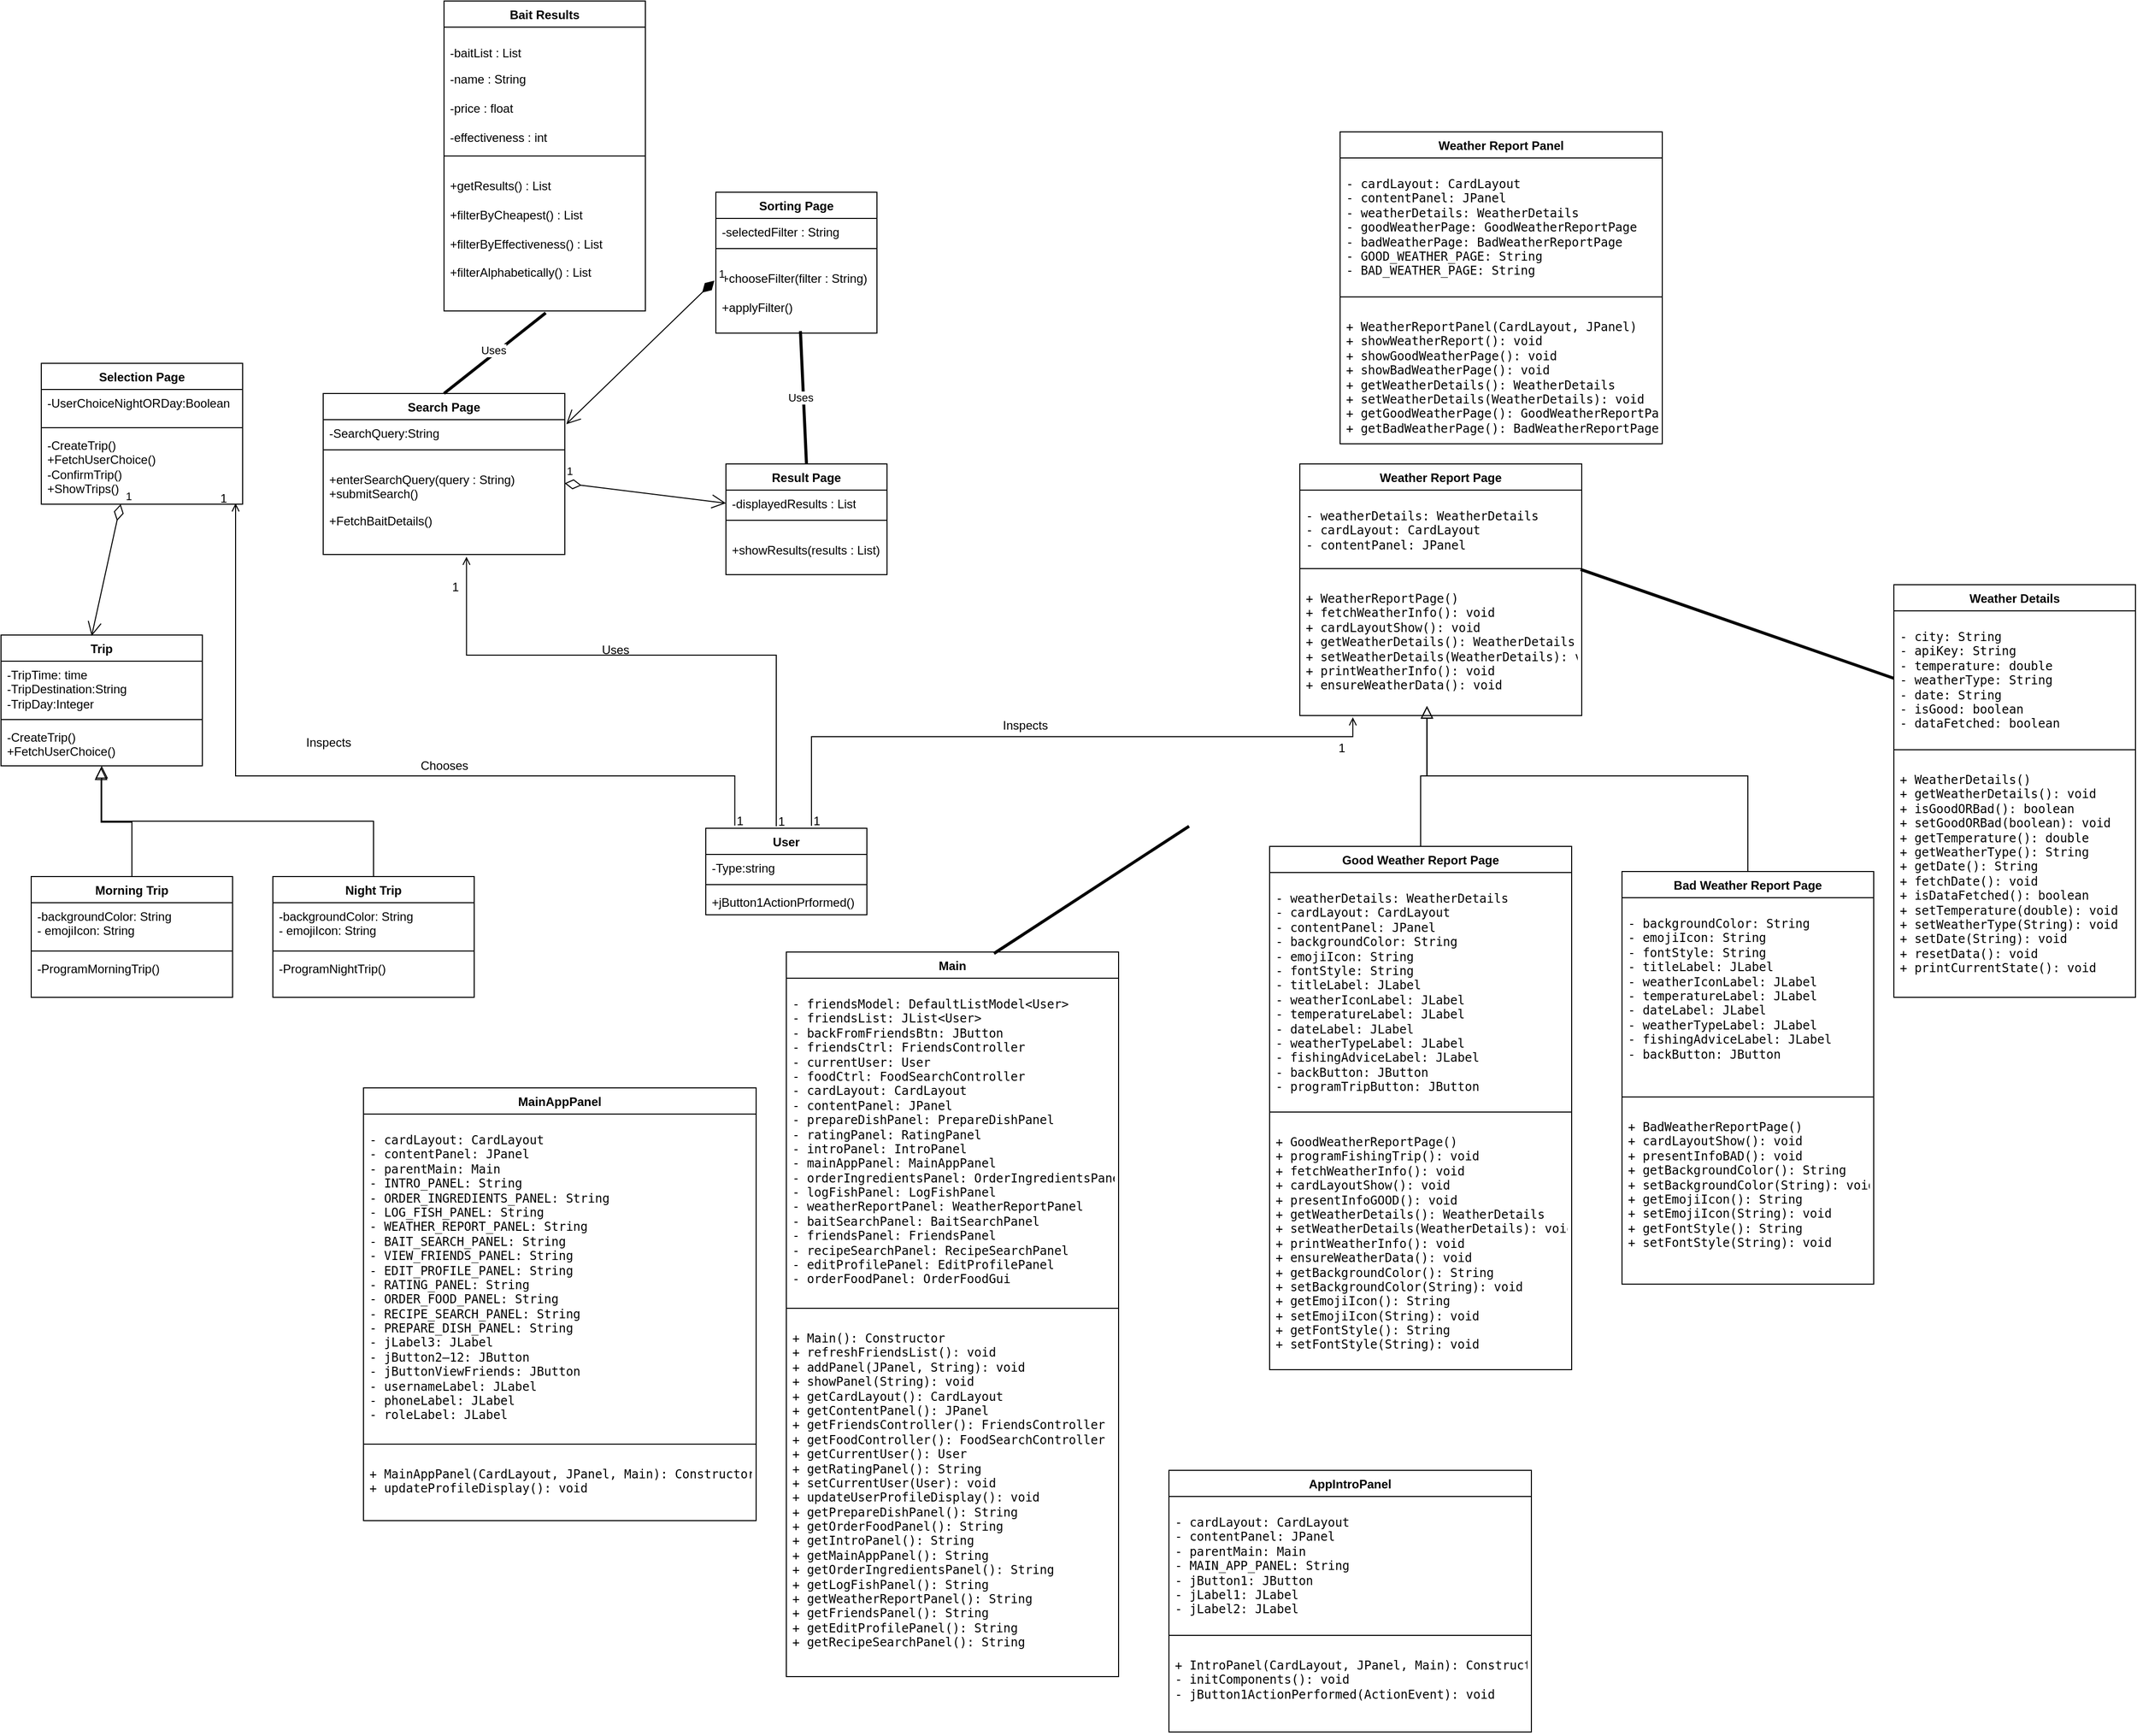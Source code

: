 <mxfile version="27.1.1">
  <diagram id="C5RBs43oDa-KdzZeNtuy" name="Page-1">
    <mxGraphModel dx="2279" dy="1970" grid="1" gridSize="10" guides="1" tooltips="1" connect="1" arrows="1" fold="1" page="1" pageScale="1" pageWidth="827" pageHeight="1169" math="0" shadow="0">
      <root>
        <mxCell id="WIyWlLk6GJQsqaUBKTNV-0" />
        <mxCell id="WIyWlLk6GJQsqaUBKTNV-1" parent="WIyWlLk6GJQsqaUBKTNV-0" />
        <mxCell id="alVLBjZMII1kR8QUV2R1-0" value="User" style="swimlane;fontStyle=1;align=center;verticalAlign=top;childLayout=stackLayout;horizontal=1;startSize=26;horizontalStack=0;resizeParent=1;resizeParentMax=0;resizeLast=0;collapsible=1;marginBottom=0;whiteSpace=wrap;html=1;" parent="WIyWlLk6GJQsqaUBKTNV-1" vertex="1">
          <mxGeometry x="100" y="542" width="160" height="86" as="geometry" />
        </mxCell>
        <mxCell id="alVLBjZMII1kR8QUV2R1-1" value="-Type:string" style="text;strokeColor=none;fillColor=none;align=left;verticalAlign=top;spacingLeft=4;spacingRight=4;overflow=hidden;rotatable=0;points=[[0,0.5],[1,0.5]];portConstraint=eastwest;whiteSpace=wrap;html=1;" parent="alVLBjZMII1kR8QUV2R1-0" vertex="1">
          <mxGeometry y="26" width="160" height="26" as="geometry" />
        </mxCell>
        <mxCell id="alVLBjZMII1kR8QUV2R1-2" value="" style="line;strokeWidth=1;fillColor=none;align=left;verticalAlign=middle;spacingTop=-1;spacingLeft=3;spacingRight=3;rotatable=0;labelPosition=right;points=[];portConstraint=eastwest;strokeColor=inherit;" parent="alVLBjZMII1kR8QUV2R1-0" vertex="1">
          <mxGeometry y="52" width="160" height="8" as="geometry" />
        </mxCell>
        <mxCell id="alVLBjZMII1kR8QUV2R1-3" value="+jButton1ActionPrformed()" style="text;strokeColor=none;fillColor=none;align=left;verticalAlign=top;spacingLeft=4;spacingRight=4;overflow=hidden;rotatable=0;points=[[0,0.5],[1,0.5]];portConstraint=eastwest;whiteSpace=wrap;html=1;" parent="alVLBjZMII1kR8QUV2R1-0" vertex="1">
          <mxGeometry y="60" width="160" height="26" as="geometry" />
        </mxCell>
        <mxCell id="alVLBjZMII1kR8QUV2R1-16" value="Weather Report Page" style="swimlane;fontStyle=1;align=center;verticalAlign=top;childLayout=stackLayout;horizontal=1;startSize=26;horizontalStack=0;resizeParent=1;resizeParentMax=0;resizeLast=0;collapsible=1;marginBottom=0;whiteSpace=wrap;html=1;" parent="WIyWlLk6GJQsqaUBKTNV-1" vertex="1">
          <mxGeometry x="690" y="180" width="280" height="250" as="geometry" />
        </mxCell>
        <mxCell id="alVLBjZMII1kR8QUV2R1-17" value="&lt;pre&gt;- weatherDetails: WeatherDetails &lt;br/&gt;- cardLayout: CardLayout     &lt;br/&gt;- contentPanel: JPanel &lt;/pre&gt;" style="text;strokeColor=none;fillColor=none;align=left;verticalAlign=top;spacingLeft=4;spacingRight=4;overflow=hidden;rotatable=0;points=[[0,0.5],[1,0.5]];portConstraint=eastwest;whiteSpace=wrap;html=1;" parent="alVLBjZMII1kR8QUV2R1-16" vertex="1">
          <mxGeometry y="26" width="280" height="74" as="geometry" />
        </mxCell>
        <mxCell id="alVLBjZMII1kR8QUV2R1-18" value="" style="line;strokeWidth=1;fillColor=none;align=left;verticalAlign=middle;spacingTop=-1;spacingLeft=3;spacingRight=3;rotatable=0;labelPosition=right;points=[];portConstraint=eastwest;strokeColor=inherit;" parent="alVLBjZMII1kR8QUV2R1-16" vertex="1">
          <mxGeometry y="100" width="280" height="8" as="geometry" />
        </mxCell>
        <mxCell id="alVLBjZMII1kR8QUV2R1-19" value="&lt;pre&gt;+ WeatherReportPage()        &lt;br/&gt;+ fetchWeatherInfo(): void   &lt;br/&gt;+ cardLayoutShow(): void     &lt;br/&gt;+ getWeatherDetails(): WeatherDetails &lt;br/&gt;+ setWeatherDetails(WeatherDetails): void &lt;br/&gt;+ printWeatherInfo(): void   &lt;br/&gt;+ ensureWeatherData(): void&lt;/pre&gt;" style="text;strokeColor=none;fillColor=none;align=left;verticalAlign=top;spacingLeft=4;spacingRight=4;overflow=hidden;rotatable=0;points=[[0,0.5],[1,0.5]];portConstraint=eastwest;whiteSpace=wrap;html=1;" parent="alVLBjZMII1kR8QUV2R1-16" vertex="1">
          <mxGeometry y="108" width="280" height="142" as="geometry" />
        </mxCell>
        <mxCell id="alVLBjZMII1kR8QUV2R1-20" value="Weather Details" style="swimlane;fontStyle=1;align=center;verticalAlign=top;childLayout=stackLayout;horizontal=1;startSize=26;horizontalStack=0;resizeParent=1;resizeParentMax=0;resizeLast=0;collapsible=1;marginBottom=0;whiteSpace=wrap;html=1;" parent="WIyWlLk6GJQsqaUBKTNV-1" vertex="1">
          <mxGeometry x="1280" y="300" width="240" height="410" as="geometry" />
        </mxCell>
        <mxCell id="alVLBjZMII1kR8QUV2R1-21" value="&lt;pre&gt;- city: String               &lt;br/&gt;- apiKey: String             &lt;br/&gt;- temperature: double        &lt;br/&gt;- weatherType: String        &lt;br/&gt;- date: String               &lt;br/&gt;- isGood: boolean            &lt;br/&gt;- dataFetched: boolean &lt;/pre&gt;" style="text;strokeColor=none;fillColor=none;align=left;verticalAlign=top;spacingLeft=4;spacingRight=4;overflow=hidden;rotatable=0;points=[[0,0.5],[1,0.5]];portConstraint=eastwest;whiteSpace=wrap;html=1;" parent="alVLBjZMII1kR8QUV2R1-20" vertex="1">
          <mxGeometry y="26" width="240" height="134" as="geometry" />
        </mxCell>
        <mxCell id="alVLBjZMII1kR8QUV2R1-22" value="" style="line;strokeWidth=1;fillColor=none;align=left;verticalAlign=middle;spacingTop=-1;spacingLeft=3;spacingRight=3;rotatable=0;labelPosition=right;points=[];portConstraint=eastwest;strokeColor=inherit;" parent="alVLBjZMII1kR8QUV2R1-20" vertex="1">
          <mxGeometry y="160" width="240" height="8" as="geometry" />
        </mxCell>
        <mxCell id="alVLBjZMII1kR8QUV2R1-23" value="&lt;pre&gt;+ WeatherDetails()           &lt;br/&gt;+ getWeatherDetails(): void  &lt;br/&gt;+ isGoodORBad(): boolean     &lt;br/&gt;+ setGoodORBad(boolean): void&lt;br/&gt;+ getTemperature(): double   &lt;br/&gt;+ getWeatherType(): String   &lt;br/&gt;+ getDate(): String          &lt;br/&gt;+ fetchDate(): void          &lt;br/&gt;+ isDataFetched(): boolean   &lt;br/&gt;+ setTemperature(double): void&lt;br/&gt;+ setWeatherType(String): void&lt;br/&gt;+ setDate(String): void      &lt;br/&gt;+ resetData(): void          &lt;br/&gt;+ printCurrentState(): void  &lt;/pre&gt;" style="text;strokeColor=none;fillColor=none;align=left;verticalAlign=top;spacingLeft=4;spacingRight=4;overflow=hidden;rotatable=0;points=[[0,0.5],[1,0.5]];portConstraint=eastwest;whiteSpace=wrap;html=1;" parent="alVLBjZMII1kR8QUV2R1-20" vertex="1">
          <mxGeometry y="168" width="240" height="242" as="geometry" />
        </mxCell>
        <mxCell id="alVLBjZMII1kR8QUV2R1-26" value="" style="endArrow=none;startArrow=none;endFill=0;startFill=0;endSize=8;html=1;verticalAlign=bottom;labelBackgroundColor=none;strokeWidth=3;rounded=0;exitX=0.996;exitY=1.065;exitDx=0;exitDy=0;exitPerimeter=0;entryX=0;entryY=0.5;entryDx=0;entryDy=0;" parent="WIyWlLk6GJQsqaUBKTNV-1" source="alVLBjZMII1kR8QUV2R1-17" target="alVLBjZMII1kR8QUV2R1-21" edge="1">
          <mxGeometry width="160" relative="1" as="geometry">
            <mxPoint x="1150" y="540" as="sourcePoint" />
            <mxPoint x="1310" y="540" as="targetPoint" />
          </mxGeometry>
        </mxCell>
        <mxCell id="alVLBjZMII1kR8QUV2R1-27" value="Good Weather Report Page" style="swimlane;fontStyle=1;align=center;verticalAlign=top;childLayout=stackLayout;horizontal=1;startSize=26;horizontalStack=0;resizeParent=1;resizeParentMax=0;resizeLast=0;collapsible=1;marginBottom=0;whiteSpace=wrap;html=1;" parent="WIyWlLk6GJQsqaUBKTNV-1" vertex="1">
          <mxGeometry x="660" y="560" width="300" height="520" as="geometry" />
        </mxCell>
        <mxCell id="alVLBjZMII1kR8QUV2R1-28" value="&lt;pre&gt;- weatherDetails: WeatherDetails &lt;br&gt;- cardLayout: CardLayout     &lt;br&gt;- contentPanel: JPanel       &lt;br&gt;- backgroundColor: String    &lt;br&gt;- emojiIcon: String          &lt;br&gt;- fontStyle: String          &lt;br&gt;- titleLabel: JLabel         &lt;br&gt;- weatherIconLabel: JLabel   &lt;br&gt;- temperatureLabel: JLabel   &lt;br&gt;- dateLabel: JLabel          &lt;br&gt;- weatherTypeLabel: JLabel   &lt;br&gt;- fishingAdviceLabel: JLabel &lt;br&gt;- backButton: JButton        &lt;br&gt;- programTripButton: JButton &lt;/pre&gt;" style="text;strokeColor=none;fillColor=none;align=left;verticalAlign=top;spacingLeft=4;spacingRight=4;overflow=hidden;rotatable=0;points=[[0,0.5],[1,0.5]];portConstraint=eastwest;whiteSpace=wrap;html=1;" parent="alVLBjZMII1kR8QUV2R1-27" vertex="1">
          <mxGeometry y="26" width="300" height="234" as="geometry" />
        </mxCell>
        <mxCell id="alVLBjZMII1kR8QUV2R1-29" value="" style="line;strokeWidth=1;fillColor=none;align=left;verticalAlign=middle;spacingTop=-1;spacingLeft=3;spacingRight=3;rotatable=0;labelPosition=right;points=[];portConstraint=eastwest;strokeColor=inherit;" parent="alVLBjZMII1kR8QUV2R1-27" vertex="1">
          <mxGeometry y="260" width="300" height="8" as="geometry" />
        </mxCell>
        <mxCell id="alVLBjZMII1kR8QUV2R1-30" value="&lt;pre&gt;+ GoodWeatherReportPage()    &lt;br/&gt;+ programFishingTrip(): void &lt;br/&gt;+ fetchWeatherInfo(): void   &lt;br/&gt;+ cardLayoutShow(): void     &lt;br/&gt;+ presentInfoGOOD(): void    &lt;br/&gt;+ getWeatherDetails(): WeatherDetails &lt;br/&gt;+ setWeatherDetails(WeatherDetails): void &lt;br/&gt;+ printWeatherInfo(): void   &lt;br/&gt;+ ensureWeatherData(): void  &lt;br/&gt;+ getBackgroundColor(): String&lt;br/&gt;+ setBackgroundColor(String): void &lt;br/&gt;+ getEmojiIcon(): String     &lt;br/&gt;+ setEmojiIcon(String): void &lt;br/&gt;+ getFontStyle(): String     &lt;br/&gt;+ setFontStyle(String): void &lt;/pre&gt;" style="text;strokeColor=none;fillColor=none;align=left;verticalAlign=top;spacingLeft=4;spacingRight=4;overflow=hidden;rotatable=0;points=[[0,0.5],[1,0.5]];portConstraint=eastwest;whiteSpace=wrap;html=1;" parent="alVLBjZMII1kR8QUV2R1-27" vertex="1">
          <mxGeometry y="268" width="300" height="252" as="geometry" />
        </mxCell>
        <mxCell id="alVLBjZMII1kR8QUV2R1-31" value="Bad Weather Report Page" style="swimlane;fontStyle=1;align=center;verticalAlign=top;childLayout=stackLayout;horizontal=1;startSize=26;horizontalStack=0;resizeParent=1;resizeParentMax=0;resizeLast=0;collapsible=1;marginBottom=0;whiteSpace=wrap;html=1;" parent="WIyWlLk6GJQsqaUBKTNV-1" vertex="1">
          <mxGeometry x="1010" y="585" width="250" height="410" as="geometry" />
        </mxCell>
        <mxCell id="alVLBjZMII1kR8QUV2R1-32" value="&lt;pre&gt;- backgroundColor: String    &lt;br/&gt;- emojiIcon: String          &lt;br/&gt;- fontStyle: String          &lt;br/&gt;- titleLabel: JLabel         &lt;br/&gt;- weatherIconLabel: JLabel   &lt;br/&gt;- temperatureLabel: JLabel   &lt;br/&gt;- dateLabel: JLabel          &lt;br/&gt;- weatherTypeLabel: JLabel   &lt;br/&gt;- fishingAdviceLabel: JLabel &lt;br/&gt;- backButton: JButton &lt;/pre&gt;" style="text;strokeColor=none;fillColor=none;align=left;verticalAlign=top;spacingLeft=4;spacingRight=4;overflow=hidden;rotatable=0;points=[[0,0.5],[1,0.5]];portConstraint=eastwest;whiteSpace=wrap;html=1;" parent="alVLBjZMII1kR8QUV2R1-31" vertex="1">
          <mxGeometry y="26" width="250" height="194" as="geometry" />
        </mxCell>
        <mxCell id="alVLBjZMII1kR8QUV2R1-33" value="" style="line;strokeWidth=1;fillColor=none;align=left;verticalAlign=middle;spacingTop=-1;spacingLeft=3;spacingRight=3;rotatable=0;labelPosition=right;points=[];portConstraint=eastwest;strokeColor=inherit;" parent="alVLBjZMII1kR8QUV2R1-31" vertex="1">
          <mxGeometry y="220" width="250" height="8" as="geometry" />
        </mxCell>
        <mxCell id="alVLBjZMII1kR8QUV2R1-34" value="&lt;pre&gt;+ BadWeatherReportPage()     &lt;br/&gt;+ cardLayoutShow(): void     &lt;br/&gt;+ presentInfoBAD(): void     &lt;br/&gt;+ getBackgroundColor(): String&lt;br/&gt;+ setBackgroundColor(String): void &lt;br/&gt;+ getEmojiIcon(): String     &lt;br/&gt;+ setEmojiIcon(String): void &lt;br/&gt;+ getFontStyle(): String     &lt;br/&gt;+ setFontStyle(String): void &lt;/pre&gt;" style="text;strokeColor=none;fillColor=none;align=left;verticalAlign=top;spacingLeft=4;spacingRight=4;overflow=hidden;rotatable=0;points=[[0,0.5],[1,0.5]];portConstraint=eastwest;whiteSpace=wrap;html=1;" parent="alVLBjZMII1kR8QUV2R1-31" vertex="1">
          <mxGeometry y="228" width="250" height="182" as="geometry" />
        </mxCell>
        <mxCell id="alVLBjZMII1kR8QUV2R1-36" value="" style="endArrow=block;endSize=10;endFill=0;shadow=0;strokeWidth=1;rounded=0;curved=0;edgeStyle=elbowEdgeStyle;elbow=vertical;entryX=0.451;entryY=0.933;entryDx=0;entryDy=0;entryPerimeter=0;exitX=0.5;exitY=0;exitDx=0;exitDy=0;" parent="WIyWlLk6GJQsqaUBKTNV-1" source="alVLBjZMII1kR8QUV2R1-31" target="alVLBjZMII1kR8QUV2R1-19" edge="1">
          <mxGeometry width="160" relative="1" as="geometry">
            <mxPoint x="972" y="542" as="sourcePoint" />
            <mxPoint x="810" y="500" as="targetPoint" />
            <Array as="points">
              <mxPoint x="880" y="490" />
            </Array>
          </mxGeometry>
        </mxCell>
        <mxCell id="alVLBjZMII1kR8QUV2R1-37" value="" style="endArrow=block;endSize=10;endFill=0;shadow=0;strokeWidth=1;rounded=0;curved=0;edgeStyle=elbowEdgeStyle;elbow=vertical;exitX=0.5;exitY=0;exitDx=0;exitDy=0;entryX=0.451;entryY=0.933;entryDx=0;entryDy=0;entryPerimeter=0;" parent="WIyWlLk6GJQsqaUBKTNV-1" source="alVLBjZMII1kR8QUV2R1-27" target="alVLBjZMII1kR8QUV2R1-19" edge="1">
          <mxGeometry width="160" relative="1" as="geometry">
            <mxPoint x="782" y="522" as="sourcePoint" />
            <mxPoint x="830" y="450" as="targetPoint" />
            <Array as="points">
              <mxPoint x="780" y="490" />
            </Array>
          </mxGeometry>
        </mxCell>
        <mxCell id="alVLBjZMII1kR8QUV2R1-38" value="Selection Page" style="swimlane;fontStyle=1;align=center;verticalAlign=top;childLayout=stackLayout;horizontal=1;startSize=26;horizontalStack=0;resizeParent=1;resizeParentMax=0;resizeLast=0;collapsible=1;marginBottom=0;whiteSpace=wrap;html=1;" parent="WIyWlLk6GJQsqaUBKTNV-1" vertex="1">
          <mxGeometry x="-560" y="80" width="200" height="140" as="geometry" />
        </mxCell>
        <mxCell id="alVLBjZMII1kR8QUV2R1-39" value="&lt;div&gt;-UserChoiceNightORDay:Boolean&lt;/div&gt;" style="text;strokeColor=none;fillColor=none;align=left;verticalAlign=top;spacingLeft=4;spacingRight=4;overflow=hidden;rotatable=0;points=[[0,0.5],[1,0.5]];portConstraint=eastwest;whiteSpace=wrap;html=1;" parent="alVLBjZMII1kR8QUV2R1-38" vertex="1">
          <mxGeometry y="26" width="200" height="34" as="geometry" />
        </mxCell>
        <mxCell id="alVLBjZMII1kR8QUV2R1-40" value="" style="line;strokeWidth=1;fillColor=none;align=left;verticalAlign=middle;spacingTop=-1;spacingLeft=3;spacingRight=3;rotatable=0;labelPosition=right;points=[];portConstraint=eastwest;strokeColor=inherit;" parent="alVLBjZMII1kR8QUV2R1-38" vertex="1">
          <mxGeometry y="60" width="200" height="8" as="geometry" />
        </mxCell>
        <mxCell id="alVLBjZMII1kR8QUV2R1-41" value="&lt;div&gt;-CreateTrip()&lt;/div&gt;&lt;div&gt;+FetchUserChoice()&lt;br&gt;-ConfirmTrip()&lt;/div&gt;&lt;div&gt;+ShowTrips()&lt;/div&gt;" style="text;strokeColor=none;fillColor=none;align=left;verticalAlign=top;spacingLeft=4;spacingRight=4;overflow=hidden;rotatable=0;points=[[0,0.5],[1,0.5]];portConstraint=eastwest;whiteSpace=wrap;html=1;" parent="alVLBjZMII1kR8QUV2R1-38" vertex="1">
          <mxGeometry y="68" width="200" height="72" as="geometry" />
        </mxCell>
        <mxCell id="alVLBjZMII1kR8QUV2R1-42" value="Trip" style="swimlane;fontStyle=1;align=center;verticalAlign=top;childLayout=stackLayout;horizontal=1;startSize=26;horizontalStack=0;resizeParent=1;resizeParentMax=0;resizeLast=0;collapsible=1;marginBottom=0;whiteSpace=wrap;html=1;" parent="WIyWlLk6GJQsqaUBKTNV-1" vertex="1">
          <mxGeometry x="-600" y="350" width="200" height="130" as="geometry" />
        </mxCell>
        <mxCell id="alVLBjZMII1kR8QUV2R1-43" value="-TripTime: time&lt;br&gt;-TripDestination:String&lt;br&gt;-TripDay:Integer" style="text;strokeColor=none;fillColor=none;align=left;verticalAlign=top;spacingLeft=4;spacingRight=4;overflow=hidden;rotatable=0;points=[[0,0.5],[1,0.5]];portConstraint=eastwest;whiteSpace=wrap;html=1;" parent="alVLBjZMII1kR8QUV2R1-42" vertex="1">
          <mxGeometry y="26" width="200" height="54" as="geometry" />
        </mxCell>
        <mxCell id="alVLBjZMII1kR8QUV2R1-44" value="" style="line;strokeWidth=1;fillColor=none;align=left;verticalAlign=middle;spacingTop=-1;spacingLeft=3;spacingRight=3;rotatable=0;labelPosition=right;points=[];portConstraint=eastwest;strokeColor=inherit;" parent="alVLBjZMII1kR8QUV2R1-42" vertex="1">
          <mxGeometry y="80" width="200" height="8" as="geometry" />
        </mxCell>
        <mxCell id="alVLBjZMII1kR8QUV2R1-45" value="&lt;div&gt;-CreateTrip()&lt;/div&gt;&lt;div&gt;+FetchUserChoice()&lt;br&gt;&lt;br&gt;&lt;/div&gt;" style="text;strokeColor=none;fillColor=none;align=left;verticalAlign=top;spacingLeft=4;spacingRight=4;overflow=hidden;rotatable=0;points=[[0,0.5],[1,0.5]];portConstraint=eastwest;whiteSpace=wrap;html=1;" parent="alVLBjZMII1kR8QUV2R1-42" vertex="1">
          <mxGeometry y="88" width="200" height="42" as="geometry" />
        </mxCell>
        <mxCell id="alVLBjZMII1kR8QUV2R1-46" value="Morning Trip" style="swimlane;fontStyle=1;align=center;verticalAlign=top;childLayout=stackLayout;horizontal=1;startSize=26;horizontalStack=0;resizeParent=1;resizeParentMax=0;resizeLast=0;collapsible=1;marginBottom=0;whiteSpace=wrap;html=1;" parent="WIyWlLk6GJQsqaUBKTNV-1" vertex="1">
          <mxGeometry x="-570" y="590" width="200" height="120" as="geometry" />
        </mxCell>
        <mxCell id="alVLBjZMII1kR8QUV2R1-47" value="-backgroundColor: String&lt;br&gt;- emojiIcon: String" style="text;strokeColor=none;fillColor=none;align=left;verticalAlign=top;spacingLeft=4;spacingRight=4;overflow=hidden;rotatable=0;points=[[0,0.5],[1,0.5]];portConstraint=eastwest;whiteSpace=wrap;html=1;" parent="alVLBjZMII1kR8QUV2R1-46" vertex="1">
          <mxGeometry y="26" width="200" height="44" as="geometry" />
        </mxCell>
        <mxCell id="alVLBjZMII1kR8QUV2R1-48" value="" style="line;strokeWidth=1;fillColor=none;align=left;verticalAlign=middle;spacingTop=-1;spacingLeft=3;spacingRight=3;rotatable=0;labelPosition=right;points=[];portConstraint=eastwest;strokeColor=inherit;" parent="alVLBjZMII1kR8QUV2R1-46" vertex="1">
          <mxGeometry y="70" width="200" height="8" as="geometry" />
        </mxCell>
        <mxCell id="alVLBjZMII1kR8QUV2R1-49" value="-ProgramMorningTrip()" style="text;strokeColor=none;fillColor=none;align=left;verticalAlign=top;spacingLeft=4;spacingRight=4;overflow=hidden;rotatable=0;points=[[0,0.5],[1,0.5]];portConstraint=eastwest;whiteSpace=wrap;html=1;" parent="alVLBjZMII1kR8QUV2R1-46" vertex="1">
          <mxGeometry y="78" width="200" height="42" as="geometry" />
        </mxCell>
        <mxCell id="alVLBjZMII1kR8QUV2R1-50" value="Night Trip" style="swimlane;fontStyle=1;align=center;verticalAlign=top;childLayout=stackLayout;horizontal=1;startSize=26;horizontalStack=0;resizeParent=1;resizeParentMax=0;resizeLast=0;collapsible=1;marginBottom=0;whiteSpace=wrap;html=1;" parent="WIyWlLk6GJQsqaUBKTNV-1" vertex="1">
          <mxGeometry x="-330" y="590" width="200" height="120" as="geometry" />
        </mxCell>
        <mxCell id="alVLBjZMII1kR8QUV2R1-51" value="-backgroundColor: String&lt;br&gt;- emojiIcon: String" style="text;strokeColor=none;fillColor=none;align=left;verticalAlign=top;spacingLeft=4;spacingRight=4;overflow=hidden;rotatable=0;points=[[0,0.5],[1,0.5]];portConstraint=eastwest;whiteSpace=wrap;html=1;" parent="alVLBjZMII1kR8QUV2R1-50" vertex="1">
          <mxGeometry y="26" width="200" height="44" as="geometry" />
        </mxCell>
        <mxCell id="alVLBjZMII1kR8QUV2R1-52" value="" style="line;strokeWidth=1;fillColor=none;align=left;verticalAlign=middle;spacingTop=-1;spacingLeft=3;spacingRight=3;rotatable=0;labelPosition=right;points=[];portConstraint=eastwest;strokeColor=inherit;" parent="alVLBjZMII1kR8QUV2R1-50" vertex="1">
          <mxGeometry y="70" width="200" height="8" as="geometry" />
        </mxCell>
        <mxCell id="alVLBjZMII1kR8QUV2R1-53" value="-ProgramNightTrip()" style="text;strokeColor=none;fillColor=none;align=left;verticalAlign=top;spacingLeft=4;spacingRight=4;overflow=hidden;rotatable=0;points=[[0,0.5],[1,0.5]];portConstraint=eastwest;whiteSpace=wrap;html=1;" parent="alVLBjZMII1kR8QUV2R1-50" vertex="1">
          <mxGeometry y="78" width="200" height="42" as="geometry" />
        </mxCell>
        <mxCell id="alVLBjZMII1kR8QUV2R1-54" value="" style="endArrow=block;endSize=10;endFill=0;shadow=0;strokeWidth=1;rounded=0;curved=0;edgeStyle=elbowEdgeStyle;elbow=vertical;entryX=0.5;entryY=1;entryDx=0;entryDy=0;exitX=0.5;exitY=0;exitDx=0;exitDy=0;" parent="WIyWlLk6GJQsqaUBKTNV-1" source="alVLBjZMII1kR8QUV2R1-50" target="alVLBjZMII1kR8QUV2R1-42" edge="1">
          <mxGeometry width="160" relative="1" as="geometry">
            <mxPoint x="-208" y="571" as="sourcePoint" />
            <mxPoint x="-450" y="540" as="targetPoint" />
          </mxGeometry>
        </mxCell>
        <mxCell id="alVLBjZMII1kR8QUV2R1-55" value="" style="endArrow=block;endSize=10;endFill=0;shadow=0;strokeWidth=1;rounded=0;curved=0;edgeStyle=elbowEdgeStyle;elbow=vertical;entryX=0.497;entryY=1.036;entryDx=0;entryDy=0;entryPerimeter=0;exitX=0.5;exitY=0;exitDx=0;exitDy=0;" parent="WIyWlLk6GJQsqaUBKTNV-1" source="alVLBjZMII1kR8QUV2R1-46" target="alVLBjZMII1kR8QUV2R1-45" edge="1">
          <mxGeometry width="160" relative="1" as="geometry">
            <mxPoint x="-328" y="585" as="sourcePoint" />
            <mxPoint x="-570" y="554" as="targetPoint" />
          </mxGeometry>
        </mxCell>
        <mxCell id="alVLBjZMII1kR8QUV2R1-57" value="1" style="endArrow=open;html=1;endSize=12;startArrow=diamondThin;startSize=14;startFill=0;align=left;verticalAlign=bottom;rounded=0;exitX=0.394;exitY=1;exitDx=0;exitDy=0;exitPerimeter=0;entryX=0.45;entryY=0.008;entryDx=0;entryDy=0;entryPerimeter=0;" parent="WIyWlLk6GJQsqaUBKTNV-1" source="alVLBjZMII1kR8QUV2R1-41" target="alVLBjZMII1kR8QUV2R1-42" edge="1">
          <mxGeometry x="-1" y="3" relative="1" as="geometry">
            <mxPoint x="-493" y="344.5" as="sourcePoint" />
            <mxPoint x="-333" y="344.5" as="targetPoint" />
          </mxGeometry>
        </mxCell>
        <mxCell id="alVLBjZMII1kR8QUV2R1-58" value="" style="endArrow=open;shadow=0;strokeWidth=1;rounded=0;curved=0;endFill=1;edgeStyle=elbowEdgeStyle;elbow=vertical;exitX=0.18;exitY=-0.031;exitDx=0;exitDy=0;exitPerimeter=0;entryX=0.965;entryY=0.988;entryDx=0;entryDy=0;entryPerimeter=0;" parent="WIyWlLk6GJQsqaUBKTNV-1" source="alVLBjZMII1kR8QUV2R1-0" target="alVLBjZMII1kR8QUV2R1-41" edge="1">
          <mxGeometry x="0.5" y="41" relative="1" as="geometry">
            <mxPoint x="-80" y="570" as="sourcePoint" />
            <mxPoint x="-300" y="130" as="targetPoint" />
            <mxPoint x="-40" y="32" as="offset" />
            <Array as="points">
              <mxPoint x="-120" y="490" />
            </Array>
          </mxGeometry>
        </mxCell>
        <mxCell id="alVLBjZMII1kR8QUV2R1-59" value="1" style="resizable=0;align=left;verticalAlign=bottom;labelBackgroundColor=none;fontSize=12;" parent="alVLBjZMII1kR8QUV2R1-58" connectable="0" vertex="1">
          <mxGeometry x="-1" relative="1" as="geometry">
            <mxPoint y="4" as="offset" />
          </mxGeometry>
        </mxCell>
        <mxCell id="alVLBjZMII1kR8QUV2R1-60" value="1" style="resizable=0;align=right;verticalAlign=bottom;labelBackgroundColor=none;fontSize=12;" parent="alVLBjZMII1kR8QUV2R1-58" connectable="0" vertex="1">
          <mxGeometry x="1" relative="1" as="geometry">
            <mxPoint x="-7" y="4" as="offset" />
          </mxGeometry>
        </mxCell>
        <mxCell id="alVLBjZMII1kR8QUV2R1-61" value="Chooses" style="text;html=1;resizable=0;points=[];;align=center;verticalAlign=middle;labelBackgroundColor=none;rounded=0;shadow=0;strokeWidth=1;fontSize=12;" parent="alVLBjZMII1kR8QUV2R1-58" vertex="1" connectable="0">
          <mxGeometry x="0.5" y="49" relative="1" as="geometry">
            <mxPoint x="256" y="57" as="offset" />
          </mxGeometry>
        </mxCell>
        <mxCell id="alVLBjZMII1kR8QUV2R1-63" value="" style="endArrow=open;shadow=0;strokeWidth=1;rounded=0;curved=0;endFill=1;edgeStyle=elbowEdgeStyle;elbow=vertical;exitX=0.656;exitY=-0.028;exitDx=0;exitDy=0;exitPerimeter=0;entryX=0.188;entryY=1.012;entryDx=0;entryDy=0;entryPerimeter=0;" parent="WIyWlLk6GJQsqaUBKTNV-1" source="alVLBjZMII1kR8QUV2R1-0" target="alVLBjZMII1kR8QUV2R1-19" edge="1">
          <mxGeometry x="0.5" y="41" relative="1" as="geometry">
            <mxPoint x="606" y="500" as="sourcePoint" />
            <mxPoint x="110" y="180" as="targetPoint" />
            <mxPoint x="-40" y="32" as="offset" />
            <Array as="points">
              <mxPoint x="357" y="451" />
            </Array>
          </mxGeometry>
        </mxCell>
        <mxCell id="alVLBjZMII1kR8QUV2R1-64" value="1" style="resizable=0;align=left;verticalAlign=bottom;labelBackgroundColor=none;fontSize=12;" parent="alVLBjZMII1kR8QUV2R1-63" connectable="0" vertex="1">
          <mxGeometry x="-1" relative="1" as="geometry">
            <mxPoint y="4" as="offset" />
          </mxGeometry>
        </mxCell>
        <mxCell id="alVLBjZMII1kR8QUV2R1-65" value="1" style="resizable=0;align=right;verticalAlign=bottom;labelBackgroundColor=none;fontSize=12;" parent="alVLBjZMII1kR8QUV2R1-63" connectable="0" vertex="1">
          <mxGeometry x="1" relative="1" as="geometry">
            <mxPoint x="-6" y="39" as="offset" />
          </mxGeometry>
        </mxCell>
        <mxCell id="alVLBjZMII1kR8QUV2R1-66" value="Inspects" style="text;html=1;resizable=0;points=[];;align=center;verticalAlign=middle;labelBackgroundColor=none;rounded=0;shadow=0;strokeWidth=1;fontSize=12;" parent="alVLBjZMII1kR8QUV2R1-63" vertex="1" connectable="0">
          <mxGeometry x="0.5" y="49" relative="1" as="geometry">
            <mxPoint x="-184" y="38" as="offset" />
          </mxGeometry>
        </mxCell>
        <mxCell id="alVLBjZMII1kR8QUV2R1-67" value="Search Page" style="swimlane;fontStyle=1;align=center;verticalAlign=top;childLayout=stackLayout;horizontal=1;startSize=26;horizontalStack=0;resizeParent=1;resizeParentMax=0;resizeLast=0;collapsible=1;marginBottom=0;whiteSpace=wrap;html=1;" parent="WIyWlLk6GJQsqaUBKTNV-1" vertex="1">
          <mxGeometry x="-280" y="110" width="240" height="160" as="geometry" />
        </mxCell>
        <mxCell id="alVLBjZMII1kR8QUV2R1-68" value="-SearchQuery:String" style="text;strokeColor=none;fillColor=none;align=left;verticalAlign=top;spacingLeft=4;spacingRight=4;overflow=hidden;rotatable=0;points=[[0,0.5],[1,0.5]];portConstraint=eastwest;whiteSpace=wrap;html=1;" parent="alVLBjZMII1kR8QUV2R1-67" vertex="1">
          <mxGeometry y="26" width="240" height="26" as="geometry" />
        </mxCell>
        <mxCell id="alVLBjZMII1kR8QUV2R1-69" value="" style="line;strokeWidth=1;fillColor=none;align=left;verticalAlign=middle;spacingTop=-1;spacingLeft=3;spacingRight=3;rotatable=0;labelPosition=right;points=[];portConstraint=eastwest;strokeColor=inherit;" parent="alVLBjZMII1kR8QUV2R1-67" vertex="1">
          <mxGeometry y="52" width="240" height="8" as="geometry" />
        </mxCell>
        <mxCell id="alVLBjZMII1kR8QUV2R1-70" value="&lt;p&gt;+enterSearchQuery(query : String)&lt;br&gt;+submitSearch()&lt;/p&gt;&lt;p&gt;+FetchBaitDetails()&lt;/p&gt;" style="text;strokeColor=none;fillColor=none;align=left;verticalAlign=top;spacingLeft=4;spacingRight=4;overflow=hidden;rotatable=0;points=[[0,0.5],[1,0.5]];portConstraint=eastwest;whiteSpace=wrap;html=1;" parent="alVLBjZMII1kR8QUV2R1-67" vertex="1">
          <mxGeometry y="60" width="240" height="100" as="geometry" />
        </mxCell>
        <mxCell id="alVLBjZMII1kR8QUV2R1-71" value="Bait Results" style="swimlane;fontStyle=1;align=center;verticalAlign=top;childLayout=stackLayout;horizontal=1;startSize=26;horizontalStack=0;resizeParent=1;resizeParentMax=0;resizeLast=0;collapsible=1;marginBottom=0;whiteSpace=wrap;html=1;" parent="WIyWlLk6GJQsqaUBKTNV-1" vertex="1">
          <mxGeometry x="-160" y="-280" width="200" height="308" as="geometry" />
        </mxCell>
        <mxCell id="alVLBjZMII1kR8QUV2R1-72" value="&lt;p&gt;-baitList : List&lt;/p&gt;&lt;p&gt;-name : String&lt;br&gt;&lt;br/&gt;-price : float&lt;br&gt;&lt;br/&gt;-effectiveness : int&lt;/p&gt;" style="text;strokeColor=none;fillColor=none;align=left;verticalAlign=top;spacingLeft=4;spacingRight=4;overflow=hidden;rotatable=0;points=[[0,0.5],[1,0.5]];portConstraint=eastwest;whiteSpace=wrap;html=1;" parent="alVLBjZMII1kR8QUV2R1-71" vertex="1">
          <mxGeometry y="26" width="200" height="124" as="geometry" />
        </mxCell>
        <mxCell id="alVLBjZMII1kR8QUV2R1-73" value="" style="line;strokeWidth=1;fillColor=none;align=left;verticalAlign=middle;spacingTop=-1;spacingLeft=3;spacingRight=3;rotatable=0;labelPosition=right;points=[];portConstraint=eastwest;strokeColor=inherit;" parent="alVLBjZMII1kR8QUV2R1-71" vertex="1">
          <mxGeometry y="150" width="200" height="8" as="geometry" />
        </mxCell>
        <mxCell id="alVLBjZMII1kR8QUV2R1-74" value="&lt;p&gt;+getResults() : List&lt;br&gt;&lt;br/&gt;+filterByCheapest() : List&lt;br&gt;&lt;br/&gt;+filterByEffectiveness() : List&lt;br&gt;&lt;br/&gt;+filterAlphabetically() : List&lt;/p&gt;" style="text;strokeColor=none;fillColor=none;align=left;verticalAlign=top;spacingLeft=4;spacingRight=4;overflow=hidden;rotatable=0;points=[[0,0.5],[1,0.5]];portConstraint=eastwest;whiteSpace=wrap;html=1;" parent="alVLBjZMII1kR8QUV2R1-71" vertex="1">
          <mxGeometry y="158" width="200" height="150" as="geometry" />
        </mxCell>
        <mxCell id="alVLBjZMII1kR8QUV2R1-75" value="Sorting Page" style="swimlane;fontStyle=1;align=center;verticalAlign=top;childLayout=stackLayout;horizontal=1;startSize=26;horizontalStack=0;resizeParent=1;resizeParentMax=0;resizeLast=0;collapsible=1;marginBottom=0;whiteSpace=wrap;html=1;" parent="WIyWlLk6GJQsqaUBKTNV-1" vertex="1">
          <mxGeometry x="110" y="-90" width="160" height="140" as="geometry" />
        </mxCell>
        <mxCell id="alVLBjZMII1kR8QUV2R1-76" value="-selectedFilter : String" style="text;strokeColor=none;fillColor=none;align=left;verticalAlign=top;spacingLeft=4;spacingRight=4;overflow=hidden;rotatable=0;points=[[0,0.5],[1,0.5]];portConstraint=eastwest;whiteSpace=wrap;html=1;" parent="alVLBjZMII1kR8QUV2R1-75" vertex="1">
          <mxGeometry y="26" width="160" height="26" as="geometry" />
        </mxCell>
        <mxCell id="alVLBjZMII1kR8QUV2R1-77" value="" style="line;strokeWidth=1;fillColor=none;align=left;verticalAlign=middle;spacingTop=-1;spacingLeft=3;spacingRight=3;rotatable=0;labelPosition=right;points=[];portConstraint=eastwest;strokeColor=inherit;" parent="alVLBjZMII1kR8QUV2R1-75" vertex="1">
          <mxGeometry y="52" width="160" height="8" as="geometry" />
        </mxCell>
        <mxCell id="alVLBjZMII1kR8QUV2R1-78" value="&lt;p&gt;+chooseFilter(filter : String)&lt;br&gt;&lt;br&gt;+applyFilter()&lt;/p&gt;" style="text;strokeColor=none;fillColor=none;align=left;verticalAlign=top;spacingLeft=4;spacingRight=4;overflow=hidden;rotatable=0;points=[[0,0.5],[1,0.5]];portConstraint=eastwest;whiteSpace=wrap;html=1;" parent="alVLBjZMII1kR8QUV2R1-75" vertex="1">
          <mxGeometry y="60" width="160" height="80" as="geometry" />
        </mxCell>
        <mxCell id="alVLBjZMII1kR8QUV2R1-79" value="Result Page" style="swimlane;fontStyle=1;align=center;verticalAlign=top;childLayout=stackLayout;horizontal=1;startSize=26;horizontalStack=0;resizeParent=1;resizeParentMax=0;resizeLast=0;collapsible=1;marginBottom=0;whiteSpace=wrap;html=1;" parent="WIyWlLk6GJQsqaUBKTNV-1" vertex="1">
          <mxGeometry x="120" y="180" width="160" height="110" as="geometry" />
        </mxCell>
        <mxCell id="alVLBjZMII1kR8QUV2R1-80" value="-displayedResults : List" style="text;strokeColor=none;fillColor=none;align=left;verticalAlign=top;spacingLeft=4;spacingRight=4;overflow=hidden;rotatable=0;points=[[0,0.5],[1,0.5]];portConstraint=eastwest;whiteSpace=wrap;html=1;" parent="alVLBjZMII1kR8QUV2R1-79" vertex="1">
          <mxGeometry y="26" width="160" height="26" as="geometry" />
        </mxCell>
        <mxCell id="alVLBjZMII1kR8QUV2R1-81" value="" style="line;strokeWidth=1;fillColor=none;align=left;verticalAlign=middle;spacingTop=-1;spacingLeft=3;spacingRight=3;rotatable=0;labelPosition=right;points=[];portConstraint=eastwest;strokeColor=inherit;" parent="alVLBjZMII1kR8QUV2R1-79" vertex="1">
          <mxGeometry y="52" width="160" height="8" as="geometry" />
        </mxCell>
        <mxCell id="alVLBjZMII1kR8QUV2R1-82" value="&lt;p&gt;+showResults(results : List)&lt;/p&gt;" style="text;strokeColor=none;fillColor=none;align=left;verticalAlign=top;spacingLeft=4;spacingRight=4;overflow=hidden;rotatable=0;points=[[0,0.5],[1,0.5]];portConstraint=eastwest;whiteSpace=wrap;html=1;" parent="alVLBjZMII1kR8QUV2R1-79" vertex="1">
          <mxGeometry y="60" width="160" height="50" as="geometry" />
        </mxCell>
        <mxCell id="alVLBjZMII1kR8QUV2R1-83" value="" style="endArrow=none;startArrow=none;endFill=0;startFill=0;endSize=8;html=1;verticalAlign=bottom;labelBackgroundColor=none;strokeWidth=3;rounded=0;entryX=0.5;entryY=0;entryDx=0;entryDy=0;exitX=0.525;exitY=0.975;exitDx=0;exitDy=0;exitPerimeter=0;" parent="WIyWlLk6GJQsqaUBKTNV-1" source="alVLBjZMII1kR8QUV2R1-78" target="alVLBjZMII1kR8QUV2R1-79" edge="1">
          <mxGeometry width="160" relative="1" as="geometry">
            <mxPoint x="218.92" y="100.0" as="sourcePoint" />
            <mxPoint x="141.08" y="177.95" as="targetPoint" />
          </mxGeometry>
        </mxCell>
        <mxCell id="alVLBjZMII1kR8QUV2R1-84" value="Uses" style="edgeLabel;html=1;align=center;verticalAlign=middle;resizable=0;points=[];" parent="alVLBjZMII1kR8QUV2R1-83" vertex="1" connectable="0">
          <mxGeometry x="0.003" y="-3" relative="1" as="geometry">
            <mxPoint y="-1" as="offset" />
          </mxGeometry>
        </mxCell>
        <mxCell id="alVLBjZMII1kR8QUV2R1-86" value="1" style="endArrow=open;html=1;endSize=12;startArrow=diamondThin;startSize=14;startFill=1;align=left;verticalAlign=bottom;rounded=0;entryX=1.006;entryY=0.172;entryDx=0;entryDy=0;entryPerimeter=0;exitX=-0.009;exitY=0.349;exitDx=0;exitDy=0;exitPerimeter=0;" parent="WIyWlLk6GJQsqaUBKTNV-1" source="alVLBjZMII1kR8QUV2R1-78" target="alVLBjZMII1kR8QUV2R1-68" edge="1">
          <mxGeometry x="-1" y="3" relative="1" as="geometry">
            <mxPoint x="70" y="210" as="sourcePoint" />
            <mxPoint x="480" y="40" as="targetPoint" />
          </mxGeometry>
        </mxCell>
        <mxCell id="alVLBjZMII1kR8QUV2R1-88" value="1" style="endArrow=open;html=1;endSize=12;startArrow=diamondThin;startSize=14;startFill=0;align=left;verticalAlign=bottom;rounded=0;exitX=0.999;exitY=0.292;exitDx=0;exitDy=0;exitPerimeter=0;entryX=0;entryY=0.5;entryDx=0;entryDy=0;" parent="WIyWlLk6GJQsqaUBKTNV-1" source="alVLBjZMII1kR8QUV2R1-70" target="alVLBjZMII1kR8QUV2R1-80" edge="1">
          <mxGeometry x="-1" y="3" relative="1" as="geometry">
            <mxPoint x="-20" y="200" as="sourcePoint" />
            <mxPoint x="140" y="200" as="targetPoint" />
          </mxGeometry>
        </mxCell>
        <mxCell id="alVLBjZMII1kR8QUV2R1-89" value="" style="endArrow=none;startArrow=none;endFill=0;startFill=0;endSize=8;html=1;verticalAlign=bottom;labelBackgroundColor=none;strokeWidth=3;rounded=0;entryX=0.5;entryY=0;entryDx=0;entryDy=0;exitX=0.505;exitY=1.013;exitDx=0;exitDy=0;exitPerimeter=0;" parent="WIyWlLk6GJQsqaUBKTNV-1" source="alVLBjZMII1kR8QUV2R1-74" target="alVLBjZMII1kR8QUV2R1-67" edge="1">
          <mxGeometry width="160" relative="1" as="geometry">
            <mxPoint x="-59" y="40" as="sourcePoint" />
            <mxPoint x="-137" y="118" as="targetPoint" />
          </mxGeometry>
        </mxCell>
        <mxCell id="alVLBjZMII1kR8QUV2R1-90" value="Uses" style="edgeLabel;html=1;align=center;verticalAlign=middle;resizable=0;points=[];" parent="alVLBjZMII1kR8QUV2R1-89" vertex="1" connectable="0">
          <mxGeometry x="0.003" y="-3" relative="1" as="geometry">
            <mxPoint y="-1" as="offset" />
          </mxGeometry>
        </mxCell>
        <mxCell id="alVLBjZMII1kR8QUV2R1-91" value="" style="endArrow=open;shadow=0;strokeWidth=1;rounded=0;curved=0;endFill=1;edgeStyle=elbowEdgeStyle;elbow=vertical;entryX=0.593;entryY=1.022;entryDx=0;entryDy=0;entryPerimeter=0;" parent="WIyWlLk6GJQsqaUBKTNV-1" target="alVLBjZMII1kR8QUV2R1-70" edge="1">
          <mxGeometry x="0.5" y="41" relative="1" as="geometry">
            <mxPoint x="170" y="540" as="sourcePoint" />
            <mxPoint x="530" y="350" as="targetPoint" />
            <mxPoint x="-40" y="32" as="offset" />
            <Array as="points">
              <mxPoint x="141" y="370" />
            </Array>
          </mxGeometry>
        </mxCell>
        <mxCell id="alVLBjZMII1kR8QUV2R1-92" value="1" style="resizable=0;align=left;verticalAlign=bottom;labelBackgroundColor=none;fontSize=12;" parent="alVLBjZMII1kR8QUV2R1-91" connectable="0" vertex="1">
          <mxGeometry x="-1" relative="1" as="geometry">
            <mxPoint y="4" as="offset" />
          </mxGeometry>
        </mxCell>
        <mxCell id="alVLBjZMII1kR8QUV2R1-93" value="1" style="resizable=0;align=right;verticalAlign=bottom;labelBackgroundColor=none;fontSize=12;" parent="alVLBjZMII1kR8QUV2R1-91" connectable="0" vertex="1">
          <mxGeometry x="1" relative="1" as="geometry">
            <mxPoint x="-6" y="39" as="offset" />
          </mxGeometry>
        </mxCell>
        <mxCell id="alVLBjZMII1kR8QUV2R1-94" value="Inspects" style="text;html=1;resizable=0;points=[];;align=center;verticalAlign=middle;labelBackgroundColor=none;rounded=0;shadow=0;strokeWidth=1;fontSize=12;" parent="alVLBjZMII1kR8QUV2R1-91" vertex="1" connectable="0">
          <mxGeometry x="0.5" y="49" relative="1" as="geometry">
            <mxPoint x="-184" y="38" as="offset" />
          </mxGeometry>
        </mxCell>
        <mxCell id="alVLBjZMII1kR8QUV2R1-95" value="Uses" style="text;html=1;align=center;verticalAlign=middle;resizable=0;points=[];autosize=1;strokeColor=none;fillColor=none;" parent="WIyWlLk6GJQsqaUBKTNV-1" vertex="1">
          <mxGeometry x="-15" y="350" width="50" height="30" as="geometry" />
        </mxCell>
        <mxCell id="QpseO6AhBcDKENOuZOf7-0" value="Weather Report Panel" style="swimlane;fontStyle=1;align=center;verticalAlign=top;childLayout=stackLayout;horizontal=1;startSize=26;horizontalStack=0;resizeParent=1;resizeParentMax=0;resizeLast=0;collapsible=1;marginBottom=0;whiteSpace=wrap;html=1;" vertex="1" parent="WIyWlLk6GJQsqaUBKTNV-1">
          <mxGeometry x="730" y="-150" width="320" height="310" as="geometry" />
        </mxCell>
        <mxCell id="QpseO6AhBcDKENOuZOf7-1" value="&lt;pre&gt;- cardLayout: CardLayout     &lt;br/&gt;- contentPanel: JPanel       &lt;br/&gt;- weatherDetails: WeatherDetails &lt;br/&gt;- goodWeatherPage: GoodWeatherReportPage &lt;br/&gt;- badWeatherPage: BadWeatherReportPage   &lt;br/&gt;- GOOD_WEATHER_PAGE: String  &lt;br/&gt;- BAD_WEATHER_PAGE: String  &lt;/pre&gt;" style="text;strokeColor=none;fillColor=none;align=left;verticalAlign=top;spacingLeft=4;spacingRight=4;overflow=hidden;rotatable=0;points=[[0,0.5],[1,0.5]];portConstraint=eastwest;whiteSpace=wrap;html=1;" vertex="1" parent="QpseO6AhBcDKENOuZOf7-0">
          <mxGeometry y="26" width="320" height="134" as="geometry" />
        </mxCell>
        <mxCell id="QpseO6AhBcDKENOuZOf7-2" value="" style="line;strokeWidth=1;fillColor=none;align=left;verticalAlign=middle;spacingTop=-1;spacingLeft=3;spacingRight=3;rotatable=0;labelPosition=right;points=[];portConstraint=eastwest;strokeColor=inherit;" vertex="1" parent="QpseO6AhBcDKENOuZOf7-0">
          <mxGeometry y="160" width="320" height="8" as="geometry" />
        </mxCell>
        <mxCell id="QpseO6AhBcDKENOuZOf7-3" value="&lt;pre&gt;+ WeatherReportPanel(CardLayout, JPanel) &lt;br/&gt;+ showWeatherReport(): void  &lt;br/&gt;+ showGoodWeatherPage(): void&lt;br/&gt;+ showBadWeatherPage(): void &lt;br/&gt;+ getWeatherDetails(): WeatherDetails &lt;br/&gt;+ setWeatherDetails(WeatherDetails): void &lt;br/&gt;+ getGoodWeatherPage(): GoodWeatherReportPage &lt;br/&gt;+ getBadWeatherPage(): BadWeatherReportPage &lt;/pre&gt;" style="text;strokeColor=none;fillColor=none;align=left;verticalAlign=top;spacingLeft=4;spacingRight=4;overflow=hidden;rotatable=0;points=[[0,0.5],[1,0.5]];portConstraint=eastwest;whiteSpace=wrap;html=1;" vertex="1" parent="QpseO6AhBcDKENOuZOf7-0">
          <mxGeometry y="168" width="320" height="142" as="geometry" />
        </mxCell>
        <mxCell id="QpseO6AhBcDKENOuZOf7-4" value="Main" style="swimlane;fontStyle=1;align=center;verticalAlign=top;childLayout=stackLayout;horizontal=1;startSize=26;horizontalStack=0;resizeParent=1;resizeParentMax=0;resizeLast=0;collapsible=1;marginBottom=0;whiteSpace=wrap;html=1;" vertex="1" parent="WIyWlLk6GJQsqaUBKTNV-1">
          <mxGeometry x="180" y="665" width="330" height="720" as="geometry" />
        </mxCell>
        <mxCell id="QpseO6AhBcDKENOuZOf7-5" value="&lt;pre&gt;- friendsModel: DefaultListModel&amp;lt;User&amp;gt; &lt;br/&gt;- friendsList: JList&amp;lt;User&amp;gt;   &lt;br/&gt;- backFromFriendsBtn: JButton&lt;br/&gt;- friendsCtrl: FriendsController &lt;br/&gt;- currentUser: User          &lt;br/&gt;- foodCtrl: FoodSearchController &lt;br/&gt;- cardLayout: CardLayout     &lt;br/&gt;- contentPanel: JPanel       &lt;br/&gt;- prepareDishPanel: PrepareDishPanel &lt;br/&gt;- ratingPanel: RatingPanel   &lt;br/&gt;- introPanel: IntroPanel     &lt;br/&gt;- mainAppPanel: MainAppPanel &lt;br/&gt;- orderIngredientsPanel: OrderIngredientsPanel &lt;br/&gt;- logFishPanel: LogFishPanel &lt;br/&gt;- weatherReportPanel: WeatherReportPanel &lt;br/&gt;- baitSearchPanel: BaitSearchPanel &lt;br/&gt;- friendsPanel: FriendsPanel &lt;br/&gt;- recipeSearchPanel: RecipeSearchPanel &lt;br/&gt;- editProfilePanel: EditProfilePanel &lt;br/&gt;- orderFoodPanel: OrderFoodGui &lt;/pre&gt;" style="text;strokeColor=none;fillColor=none;align=left;verticalAlign=top;spacingLeft=4;spacingRight=4;overflow=hidden;rotatable=0;points=[[0,0.5],[1,0.5]];portConstraint=eastwest;whiteSpace=wrap;html=1;" vertex="1" parent="QpseO6AhBcDKENOuZOf7-4">
          <mxGeometry y="26" width="330" height="324" as="geometry" />
        </mxCell>
        <mxCell id="QpseO6AhBcDKENOuZOf7-6" value="" style="line;strokeWidth=1;fillColor=none;align=left;verticalAlign=middle;spacingTop=-1;spacingLeft=3;spacingRight=3;rotatable=0;labelPosition=right;points=[];portConstraint=eastwest;strokeColor=inherit;" vertex="1" parent="QpseO6AhBcDKENOuZOf7-4">
          <mxGeometry y="350" width="330" height="8" as="geometry" />
        </mxCell>
        <mxCell id="QpseO6AhBcDKENOuZOf7-7" value="&lt;pre&gt;+ Main(): Constructor        &lt;br/&gt;+ refreshFriendsList(): void &lt;br/&gt;+ addPanel(JPanel, String): void &lt;br/&gt;+ showPanel(String): void    &lt;br/&gt;+ getCardLayout(): CardLayout&lt;br/&gt;+ getContentPanel(): JPanel  &lt;br/&gt;+ getFriendsController(): FriendsController &lt;br/&gt;+ getFoodController(): FoodSearchController &lt;br/&gt;+ getCurrentUser(): User     &lt;br/&gt;+ getRatingPanel(): String   &lt;br/&gt;+ setCurrentUser(User): void &lt;br/&gt;+ updateUserProfileDisplay(): void &lt;br/&gt;+ getPrepareDishPanel(): String &lt;br/&gt;+ getOrderFoodPanel(): String&lt;br/&gt;+ getIntroPanel(): String    &lt;br/&gt;+ getMainAppPanel(): String  &lt;br/&gt;+ getOrderIngredientsPanel(): String &lt;br/&gt;+ getLogFishPanel(): String  &lt;br/&gt;+ getWeatherReportPanel(): String &lt;br/&gt;+ getFriendsPanel(): String  &lt;br/&gt;+ getEditProfilePanel(): String &lt;br/&gt;+ getRecipeSearchPanel(): String&lt;/pre&gt;" style="text;strokeColor=none;fillColor=none;align=left;verticalAlign=top;spacingLeft=4;spacingRight=4;overflow=hidden;rotatable=0;points=[[0,0.5],[1,0.5]];portConstraint=eastwest;whiteSpace=wrap;html=1;" vertex="1" parent="QpseO6AhBcDKENOuZOf7-4">
          <mxGeometry y="358" width="330" height="362" as="geometry" />
        </mxCell>
        <mxCell id="QpseO6AhBcDKENOuZOf7-8" value="" style="endArrow=none;startArrow=none;endFill=0;startFill=0;endSize=8;html=1;verticalAlign=bottom;labelBackgroundColor=none;strokeWidth=3;rounded=0;exitX=0.625;exitY=0.002;exitDx=0;exitDy=0;exitPerimeter=0;" edge="1" parent="WIyWlLk6GJQsqaUBKTNV-1" source="QpseO6AhBcDKENOuZOf7-4">
          <mxGeometry width="160" relative="1" as="geometry">
            <mxPoint x="410" y="560" as="sourcePoint" />
            <mxPoint x="580" y="540" as="targetPoint" />
          </mxGeometry>
        </mxCell>
        <mxCell id="QpseO6AhBcDKENOuZOf7-9" value="MainAppPanel" style="swimlane;fontStyle=1;align=center;verticalAlign=top;childLayout=stackLayout;horizontal=1;startSize=26;horizontalStack=0;resizeParent=1;resizeParentMax=0;resizeLast=0;collapsible=1;marginBottom=0;whiteSpace=wrap;html=1;" vertex="1" parent="WIyWlLk6GJQsqaUBKTNV-1">
          <mxGeometry x="-240" y="800" width="390" height="430" as="geometry" />
        </mxCell>
        <mxCell id="QpseO6AhBcDKENOuZOf7-10" value="&lt;pre&gt;- cardLayout: CardLayout     &lt;br/&gt;- contentPanel: JPanel       &lt;br/&gt;- parentMain: Main           &lt;br/&gt;- INTRO_PANEL: String        &lt;br/&gt;- ORDER_INGREDIENTS_PANEL: String &lt;br/&gt;- LOG_FISH_PANEL: String     &lt;br/&gt;- WEATHER_REPORT_PANEL: String &lt;br/&gt;- BAIT_SEARCH_PANEL: String  &lt;br/&gt;- VIEW_FRIENDS_PANEL: String &lt;br/&gt;- EDIT_PROFILE_PANEL: String &lt;br/&gt;- RATING_PANEL: String       &lt;br/&gt;- ORDER_FOOD_PANEL: String   &lt;br/&gt;- RECIPE_SEARCH_PANEL: String &lt;br/&gt;- PREPARE_DISH_PANEL: String &lt;br/&gt;- jLabel3: JLabel            &lt;br/&gt;- jButton2–12: JButton       &lt;br/&gt;- jButtonViewFriends: JButton&lt;br/&gt;- usernameLabel: JLabel      &lt;br/&gt;- phoneLabel: JLabel         &lt;br/&gt;- roleLabel: JLabel&lt;/pre&gt;" style="text;strokeColor=none;fillColor=none;align=left;verticalAlign=top;spacingLeft=4;spacingRight=4;overflow=hidden;rotatable=0;points=[[0,0.5],[1,0.5]];portConstraint=eastwest;whiteSpace=wrap;html=1;" vertex="1" parent="QpseO6AhBcDKENOuZOf7-9">
          <mxGeometry y="26" width="390" height="324" as="geometry" />
        </mxCell>
        <mxCell id="QpseO6AhBcDKENOuZOf7-11" value="" style="line;strokeWidth=1;fillColor=none;align=left;verticalAlign=middle;spacingTop=-1;spacingLeft=3;spacingRight=3;rotatable=0;labelPosition=right;points=[];portConstraint=eastwest;strokeColor=inherit;" vertex="1" parent="QpseO6AhBcDKENOuZOf7-9">
          <mxGeometry y="350" width="390" height="8" as="geometry" />
        </mxCell>
        <mxCell id="QpseO6AhBcDKENOuZOf7-12" value="&lt;pre&gt;+ MainAppPanel(CardLayout, JPanel, Main): Constructor &lt;br/&gt;+ updateProfileDisplay(): void &lt;/pre&gt;" style="text;strokeColor=none;fillColor=none;align=left;verticalAlign=top;spacingLeft=4;spacingRight=4;overflow=hidden;rotatable=0;points=[[0,0.5],[1,0.5]];portConstraint=eastwest;whiteSpace=wrap;html=1;" vertex="1" parent="QpseO6AhBcDKENOuZOf7-9">
          <mxGeometry y="358" width="390" height="72" as="geometry" />
        </mxCell>
        <mxCell id="QpseO6AhBcDKENOuZOf7-13" value="AppIntroPanel" style="swimlane;fontStyle=1;align=center;verticalAlign=top;childLayout=stackLayout;horizontal=1;startSize=26;horizontalStack=0;resizeParent=1;resizeParentMax=0;resizeLast=0;collapsible=1;marginBottom=0;whiteSpace=wrap;html=1;" vertex="1" parent="WIyWlLk6GJQsqaUBKTNV-1">
          <mxGeometry x="560" y="1180" width="360" height="260" as="geometry" />
        </mxCell>
        <mxCell id="QpseO6AhBcDKENOuZOf7-14" value="&lt;pre&gt;- cardLayout: CardLayout     &lt;br/&gt;- contentPanel: JPanel       &lt;br/&gt;- parentMain: Main           &lt;br/&gt;- MAIN_APP_PANEL: String     &lt;br/&gt;- jButton1: JButton          &lt;br/&gt;- jLabel1: JLabel            &lt;br/&gt;- jLabel2: JLabel &lt;/pre&gt;" style="text;strokeColor=none;fillColor=none;align=left;verticalAlign=top;spacingLeft=4;spacingRight=4;overflow=hidden;rotatable=0;points=[[0,0.5],[1,0.5]];portConstraint=eastwest;whiteSpace=wrap;html=1;" vertex="1" parent="QpseO6AhBcDKENOuZOf7-13">
          <mxGeometry y="26" width="360" height="134" as="geometry" />
        </mxCell>
        <mxCell id="QpseO6AhBcDKENOuZOf7-15" value="" style="line;strokeWidth=1;fillColor=none;align=left;verticalAlign=middle;spacingTop=-1;spacingLeft=3;spacingRight=3;rotatable=0;labelPosition=right;points=[];portConstraint=eastwest;strokeColor=inherit;" vertex="1" parent="QpseO6AhBcDKENOuZOf7-13">
          <mxGeometry y="160" width="360" height="8" as="geometry" />
        </mxCell>
        <mxCell id="QpseO6AhBcDKENOuZOf7-16" value="&lt;pre&gt;+ IntroPanel(CardLayout, JPanel, Main): Constructor &lt;br/&gt;- initComponents(): void     &lt;br/&gt;- jButton1ActionPerformed(ActionEvent): void &lt;/pre&gt;" style="text;strokeColor=none;fillColor=none;align=left;verticalAlign=top;spacingLeft=4;spacingRight=4;overflow=hidden;rotatable=0;points=[[0,0.5],[1,0.5]];portConstraint=eastwest;whiteSpace=wrap;html=1;" vertex="1" parent="QpseO6AhBcDKENOuZOf7-13">
          <mxGeometry y="168" width="360" height="92" as="geometry" />
        </mxCell>
      </root>
    </mxGraphModel>
  </diagram>
</mxfile>
